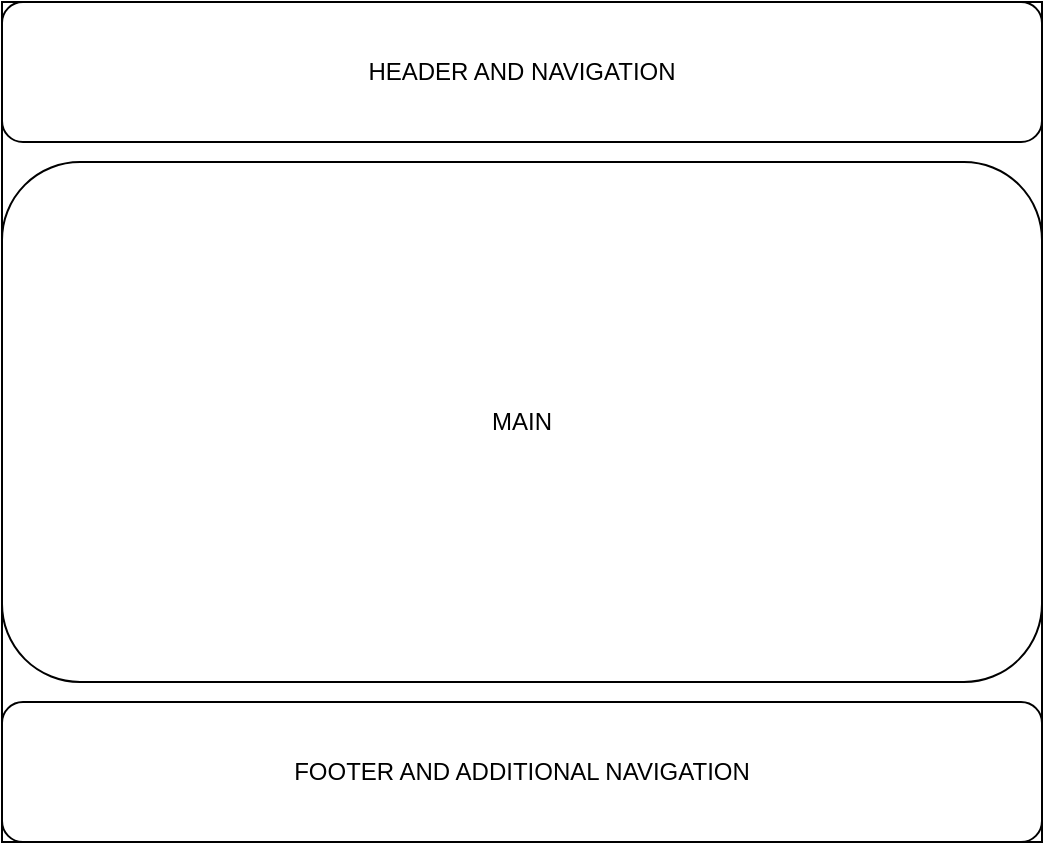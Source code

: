 <mxfile>
    <diagram id="VX_psyzrINBdw6yWNqz4" name="Basic page view">
        <mxGraphModel dx="764" dy="431" grid="1" gridSize="10" guides="1" tooltips="1" connect="1" arrows="1" fold="1" page="1" pageScale="1" pageWidth="850" pageHeight="1100" math="0" shadow="0">
            <root>
                <mxCell id="0"/>
                <mxCell id="1" parent="0"/>
                <mxCell id="3" value="" style="rounded=0;whiteSpace=wrap;html=1;" parent="1" vertex="1">
                    <mxGeometry x="10" y="10" width="520" height="420" as="geometry"/>
                </mxCell>
                <mxCell id="4" value="HEADER AND NAVIGATION" style="rounded=1;whiteSpace=wrap;html=1;" parent="1" vertex="1">
                    <mxGeometry x="10" y="10" width="520" height="70" as="geometry"/>
                </mxCell>
                <mxCell id="5" value="FOOTER AND ADDITIONAL NAVIGATION" style="rounded=1;whiteSpace=wrap;html=1;" parent="1" vertex="1">
                    <mxGeometry x="10" y="360" width="520" height="70" as="geometry"/>
                </mxCell>
                <mxCell id="6" value="MAIN" style="rounded=1;whiteSpace=wrap;html=1;" parent="1" vertex="1">
                    <mxGeometry x="10" y="90" width="520" height="260" as="geometry"/>
                </mxCell>
            </root>
        </mxGraphModel>
    </diagram>
    <diagram id="k9z27Oara4uQSi9FC966" name="Header and navigation">
        <mxGraphModel dx="524" dy="431" grid="1" gridSize="10" guides="1" tooltips="1" connect="1" arrows="1" fold="1" page="1" pageScale="1" pageWidth="850" pageHeight="1100" math="0" shadow="0">
            <root>
                <mxCell id="IS89xFYxFSO6OWqnFccU-0"/>
                <mxCell id="IS89xFYxFSO6OWqnFccU-1" parent="IS89xFYxFSO6OWqnFccU-0"/>
                <mxCell id="IS89xFYxFSO6OWqnFccU-2" value="" style="rounded=0;whiteSpace=wrap;html=1;" parent="IS89xFYxFSO6OWqnFccU-1" vertex="1">
                    <mxGeometry x="10" y="10" width="520" height="420" as="geometry"/>
                </mxCell>
                <mxCell id="IS89xFYxFSO6OWqnFccU-3" value="" style="rounded=1;whiteSpace=wrap;html=1;" parent="IS89xFYxFSO6OWqnFccU-1" vertex="1">
                    <mxGeometry x="10" y="10" width="520" height="90" as="geometry"/>
                </mxCell>
                <mxCell id="IS89xFYxFSO6OWqnFccU-4" value="Logo" style="whiteSpace=wrap;html=1;aspect=fixed;" parent="IS89xFYxFSO6OWqnFccU-1" vertex="1">
                    <mxGeometry x="20" y="15" width="80" height="80" as="geometry"/>
                </mxCell>
                <mxCell id="IS89xFYxFSO6OWqnFccU-5" value="Home" style="rounded=1;whiteSpace=wrap;html=1;" parent="IS89xFYxFSO6OWqnFccU-1" vertex="1">
                    <mxGeometry x="110" y="20" width="60" height="25" as="geometry"/>
                </mxCell>
                <mxCell id="IS89xFYxFSO6OWqnFccU-8" value="Catalog" style="rounded=1;whiteSpace=wrap;html=1;" parent="IS89xFYxFSO6OWqnFccU-1" vertex="1">
                    <mxGeometry x="180" y="20" width="60" height="25" as="geometry"/>
                </mxCell>
                <mxCell id="IS89xFYxFSO6OWqnFccU-9" value="Login" style="rounded=1;whiteSpace=wrap;html=1;" parent="IS89xFYxFSO6OWqnFccU-1" vertex="1">
                    <mxGeometry x="320" y="20" width="50" height="25" as="geometry"/>
                </mxCell>
                <mxCell id="IS89xFYxFSO6OWqnFccU-10" value="Registrer" style="rounded=1;whiteSpace=wrap;html=1;" parent="IS89xFYxFSO6OWqnFccU-1" vertex="1">
                    <mxGeometry x="380" y="20" width="60" height="25" as="geometry"/>
                </mxCell>
                <mxCell id="IS89xFYxFSO6OWqnFccU-11" value="Bin" style="rounded=1;whiteSpace=wrap;html=1;" parent="IS89xFYxFSO6OWqnFccU-1" vertex="1">
                    <mxGeometry x="450" y="20" width="60" height="25" as="geometry"/>
                </mxCell>
                <mxCell id="IS89xFYxFSO6OWqnFccU-13" value="Newest" style="rounded=1;whiteSpace=wrap;html=1;" parent="IS89xFYxFSO6OWqnFccU-1" vertex="1">
                    <mxGeometry x="250" y="20" width="60" height="25" as="geometry"/>
                </mxCell>
                <mxCell id="IS89xFYxFSO6OWqnFccU-16" value="Create" style="rounded=1;whiteSpace=wrap;html=1;" parent="IS89xFYxFSO6OWqnFccU-1" vertex="1">
                    <mxGeometry x="110" y="60" width="60" height="25" as="geometry"/>
                </mxCell>
                <mxCell id="IS89xFYxFSO6OWqnFccU-17" value="Edit" style="rounded=1;whiteSpace=wrap;html=1;" parent="IS89xFYxFSO6OWqnFccU-1" vertex="1">
                    <mxGeometry x="180" y="60" width="60" height="25" as="geometry"/>
                </mxCell>
                <mxCell id="IS89xFYxFSO6OWqnFccU-19" value="Profile" style="rounded=1;whiteSpace=wrap;html=1;" parent="IS89xFYxFSO6OWqnFccU-1" vertex="1">
                    <mxGeometry x="250" y="60" width="60" height="25" as="geometry"/>
                </mxCell>
                <mxCell id="IS89xFYxFSO6OWqnFccU-21" value="Upcoming" style="rounded=1;whiteSpace=wrap;html=1;" parent="IS89xFYxFSO6OWqnFccU-1" vertex="1">
                    <mxGeometry x="320" y="60" width="60" height="25" as="geometry"/>
                </mxCell>
                <mxCell id="IS89xFYxFSO6OWqnFccU-22" value="On Sale" style="rounded=1;whiteSpace=wrap;html=1;" parent="IS89xFYxFSO6OWqnFccU-1" vertex="1">
                    <mxGeometry x="390" y="60" width="60" height="25" as="geometry"/>
                </mxCell>
                <mxCell id="yQStS--ZbRMpJIE5B9oZ-0" value="Logout" style="rounded=1;whiteSpace=wrap;html=1;" vertex="1" parent="IS89xFYxFSO6OWqnFccU-1">
                    <mxGeometry x="460" y="60" width="60" height="25" as="geometry"/>
                </mxCell>
            </root>
        </mxGraphModel>
    </diagram>
    <diagram id="Wfdgs9YhpXrP-4ttoCNz" name="Footer">
        <mxGraphModel dx="524" dy="431" grid="1" gridSize="10" guides="1" tooltips="1" connect="1" arrows="1" fold="1" page="1" pageScale="1" pageWidth="850" pageHeight="1100" math="0" shadow="0">
            <root>
                <mxCell id="dEbOUhZMqTEcGN_i7kOD-0"/>
                <mxCell id="dEbOUhZMqTEcGN_i7kOD-1" parent="dEbOUhZMqTEcGN_i7kOD-0"/>
                <mxCell id="dEbOUhZMqTEcGN_i7kOD-2" value="" style="rounded=0;whiteSpace=wrap;html=1;" parent="dEbOUhZMqTEcGN_i7kOD-1" vertex="1">
                    <mxGeometry x="10" y="10" width="520" height="430" as="geometry"/>
                </mxCell>
                <mxCell id="dEbOUhZMqTEcGN_i7kOD-3" value="" style="rounded=1;whiteSpace=wrap;html=1;" parent="dEbOUhZMqTEcGN_i7kOD-1" vertex="1">
                    <mxGeometry x="20" y="370" width="500" height="60" as="geometry"/>
                </mxCell>
                <mxCell id="dEbOUhZMqTEcGN_i7kOD-4" value="About us" style="rounded=1;whiteSpace=wrap;html=1;" parent="dEbOUhZMqTEcGN_i7kOD-1" vertex="1">
                    <mxGeometry x="30" y="385" width="80" height="30" as="geometry"/>
                </mxCell>
                <mxCell id="dEbOUhZMqTEcGN_i7kOD-5" value="&lt;span class=&quot;VIiyi&quot; lang=&quot;en&quot;&gt;Terms and Conditions&lt;/span&gt;&lt;span class=&quot;zEswK&quot;&gt;&lt;span class=&quot;yieiFb&quot;&gt;&lt;/span&gt;&lt;/span&gt;" style="rounded=1;whiteSpace=wrap;html=1;" parent="dEbOUhZMqTEcGN_i7kOD-1" vertex="1">
                    <mxGeometry x="120" y="385" width="90" height="30" as="geometry"/>
                </mxCell>
                <mxCell id="dEbOUhZMqTEcGN_i7kOD-6" value="&lt;span class=&quot;VIiyi&quot; lang=&quot;en&quot;&gt;Delivery&lt;/span&gt;&lt;span class=&quot;zEswK&quot;&gt;&lt;span class=&quot;yieiFb&quot;&gt;&lt;/span&gt;&lt;/span&gt;" style="rounded=1;whiteSpace=wrap;html=1;" parent="dEbOUhZMqTEcGN_i7kOD-1" vertex="1">
                    <mxGeometry x="320" y="385" width="90" height="30" as="geometry"/>
                </mxCell>
                <mxCell id="dEbOUhZMqTEcGN_i7kOD-7" value="&lt;span class=&quot;VIiyi&quot; lang=&quot;en&quot;&gt;Contacts&lt;/span&gt;&lt;span class=&quot;zEswK&quot;&gt;&lt;span class=&quot;yieiFb&quot;&gt;&lt;/span&gt;&lt;/span&gt;" style="rounded=1;whiteSpace=wrap;html=1;" parent="dEbOUhZMqTEcGN_i7kOD-1" vertex="1">
                    <mxGeometry x="420" y="385" width="90" height="30" as="geometry"/>
                </mxCell>
                <mxCell id="dEbOUhZMqTEcGN_i7kOD-8" value="&lt;span class=&quot;VIiyi&quot; lang=&quot;en&quot;&gt;Privacy policy&lt;/span&gt;&lt;span class=&quot;zEswK&quot;&gt;&lt;span class=&quot;yieiFb&quot;&gt;&lt;/span&gt;&lt;/span&gt;" style="rounded=1;whiteSpace=wrap;html=1;" parent="dEbOUhZMqTEcGN_i7kOD-1" vertex="1">
                    <mxGeometry x="225" y="385" width="85" height="30" as="geometry"/>
                </mxCell>
            </root>
        </mxGraphModel>
    </diagram>
    <diagram id="DhPJ5KI59L_OwXcz86bP" name="Details">
        <mxGraphModel dx="764" dy="431" grid="1" gridSize="10" guides="1" tooltips="1" connect="1" arrows="1" fold="1" page="1" pageScale="1" pageWidth="850" pageHeight="1100" math="0" shadow="0">
            <root>
                <mxCell id="7TVsNzfbn2BZ11V40Oog-0"/>
                <mxCell id="7TVsNzfbn2BZ11V40Oog-1" parent="7TVsNzfbn2BZ11V40Oog-0"/>
                <mxCell id="7TVsNzfbn2BZ11V40Oog-2" value="" style="rounded=0;whiteSpace=wrap;html=1;" vertex="1" parent="7TVsNzfbn2BZ11V40Oog-1">
                    <mxGeometry x="30" y="20" width="720" height="600" as="geometry"/>
                </mxCell>
                <mxCell id="7TVsNzfbn2BZ11V40Oog-3" value="Book image" style="rounded=1;whiteSpace=wrap;html=1;arcSize=5;" vertex="1" parent="7TVsNzfbn2BZ11V40Oog-1">
                    <mxGeometry x="60" y="90" width="200" height="310" as="geometry"/>
                </mxCell>
                <mxCell id="7TVsNzfbn2BZ11V40Oog-5" value="Nav bar" style="rounded=0;whiteSpace=wrap;html=1;" vertex="1" parent="7TVsNzfbn2BZ11V40Oog-1">
                    <mxGeometry x="30" y="20" width="720" height="40" as="geometry"/>
                </mxCell>
                <mxCell id="7TVsNzfbn2BZ11V40Oog-6" value="" style="rounded=1;whiteSpace=wrap;html=1;arcSize=4;" vertex="1" parent="7TVsNzfbn2BZ11V40Oog-1">
                    <mxGeometry x="290" y="90" width="420" height="310" as="geometry"/>
                </mxCell>
                <mxCell id="7TVsNzfbn2BZ11V40Oog-7" value="" style="rounded=1;whiteSpace=wrap;html=1;arcSize=7;" vertex="1" parent="7TVsNzfbn2BZ11V40Oog-1">
                    <mxGeometry x="60" y="440" width="650" height="160" as="geometry"/>
                </mxCell>
                <mxCell id="7TVsNzfbn2BZ11V40Oog-8" value="Details" style="rounded=0;whiteSpace=wrap;html=1;" vertex="1" parent="7TVsNzfbn2BZ11V40Oog-1">
                    <mxGeometry x="440" y="90" width="120" height="20" as="geometry"/>
                </mxCell>
                <mxCell id="7TVsNzfbn2BZ11V40Oog-9" value="Add comment / rating" style="rounded=0;whiteSpace=wrap;html=1;" vertex="1" parent="7TVsNzfbn2BZ11V40Oog-1">
                    <mxGeometry x="410" y="260" width="180" height="20" as="geometry"/>
                </mxCell>
                <mxCell id="7TVsNzfbn2BZ11V40Oog-10" value="List with comments and ratings" style="rounded=0;whiteSpace=wrap;html=1;" vertex="1" parent="7TVsNzfbn2BZ11V40Oog-1">
                    <mxGeometry x="270" y="440" width="240" height="20" as="geometry"/>
                </mxCell>
                <mxCell id="7TVsNzfbn2BZ11V40Oog-11" value="Add review" style="rounded=1;whiteSpace=wrap;html=1;" vertex="1" parent="7TVsNzfbn2BZ11V40Oog-1">
                    <mxGeometry x="460" y="380" width="80" height="20" as="geometry"/>
                </mxCell>
                <mxCell id="7TVsNzfbn2BZ11V40Oog-12" value="User name" style="rounded=1;whiteSpace=wrap;html=1;" vertex="1" parent="7TVsNzfbn2BZ11V40Oog-1">
                    <mxGeometry x="300" y="300" width="140" height="30" as="geometry"/>
                </mxCell>
                <mxCell id="7TVsNzfbn2BZ11V40Oog-13" value="Rating" style="rounded=1;whiteSpace=wrap;html=1;" vertex="1" parent="7TVsNzfbn2BZ11V40Oog-1">
                    <mxGeometry x="300" y="340" width="140" height="30" as="geometry"/>
                </mxCell>
                <mxCell id="7TVsNzfbn2BZ11V40Oog-14" value="Comment here" style="rounded=1;whiteSpace=wrap;html=1;" vertex="1" parent="7TVsNzfbn2BZ11V40Oog-1">
                    <mxGeometry x="460" y="300" width="220" height="70" as="geometry"/>
                </mxCell>
                <mxCell id="7TVsNzfbn2BZ11V40Oog-15" value="Comment" style="rounded=1;whiteSpace=wrap;html=1;" vertex="1" parent="7TVsNzfbn2BZ11V40Oog-1">
                    <mxGeometry x="90" y="480" width="600" height="40" as="geometry"/>
                </mxCell>
                <mxCell id="7TVsNzfbn2BZ11V40Oog-16" value="User name" style="rounded=1;whiteSpace=wrap;html=1;" vertex="1" parent="7TVsNzfbn2BZ11V40Oog-1">
                    <mxGeometry x="90" y="480" width="120" height="20" as="geometry"/>
                </mxCell>
                <mxCell id="7TVsNzfbn2BZ11V40Oog-17" value="Comment" style="rounded=1;whiteSpace=wrap;html=1;" vertex="1" parent="7TVsNzfbn2BZ11V40Oog-1">
                    <mxGeometry x="90" y="540" width="600" height="40" as="geometry"/>
                </mxCell>
                <mxCell id="7TVsNzfbn2BZ11V40Oog-18" value="User name" style="rounded=1;whiteSpace=wrap;html=1;" vertex="1" parent="7TVsNzfbn2BZ11V40Oog-1">
                    <mxGeometry x="90" y="540" width="120" height="20" as="geometry"/>
                </mxCell>
                <mxCell id="7TVsNzfbn2BZ11V40Oog-19" value="" style="endArrow=none;html=1;entryX=0.952;entryY=0.429;entryDx=0;entryDy=0;entryPerimeter=0;" edge="1" parent="7TVsNzfbn2BZ11V40Oog-1">
                    <mxGeometry width="50" height="50" relative="1" as="geometry">
                        <mxPoint x="320" y="150" as="sourcePoint"/>
                        <mxPoint x="689.84" y="150.06" as="targetPoint"/>
                    </mxGeometry>
                </mxCell>
                <mxCell id="7TVsNzfbn2BZ11V40Oog-22" value="" style="endArrow=none;html=1;entryX=0.952;entryY=0.429;entryDx=0;entryDy=0;entryPerimeter=0;" edge="1" parent="7TVsNzfbn2BZ11V40Oog-1">
                    <mxGeometry width="50" height="50" relative="1" as="geometry">
                        <mxPoint x="320.16" y="180" as="sourcePoint"/>
                        <mxPoint x="690.0" y="180.06" as="targetPoint"/>
                    </mxGeometry>
                </mxCell>
                <mxCell id="7TVsNzfbn2BZ11V40Oog-23" value="" style="endArrow=none;html=1;entryX=0.952;entryY=0.429;entryDx=0;entryDy=0;entryPerimeter=0;" edge="1" parent="7TVsNzfbn2BZ11V40Oog-1">
                    <mxGeometry width="50" height="50" relative="1" as="geometry">
                        <mxPoint x="320.16" y="210" as="sourcePoint"/>
                        <mxPoint x="690.0" y="210.06" as="targetPoint"/>
                    </mxGeometry>
                </mxCell>
                <mxCell id="7TVsNzfbn2BZ11V40Oog-25" value="" style="endArrow=none;html=1;" edge="1" parent="7TVsNzfbn2BZ11V40Oog-1">
                    <mxGeometry width="50" height="50" relative="1" as="geometry">
                        <mxPoint x="360" y="245" as="sourcePoint"/>
                        <mxPoint x="650" y="245" as="targetPoint"/>
                    </mxGeometry>
                </mxCell>
                <mxCell id="7TVsNzfbn2BZ11V40Oog-26" value="" style="endArrow=none;html=1;" edge="1" parent="7TVsNzfbn2BZ11V40Oog-1">
                    <mxGeometry width="50" height="50" relative="1" as="geometry">
                        <mxPoint x="360" y="241.5" as="sourcePoint"/>
                        <mxPoint x="650" y="241.5" as="targetPoint"/>
                    </mxGeometry>
                </mxCell>
            </root>
        </mxGraphModel>
    </diagram>
</mxfile>